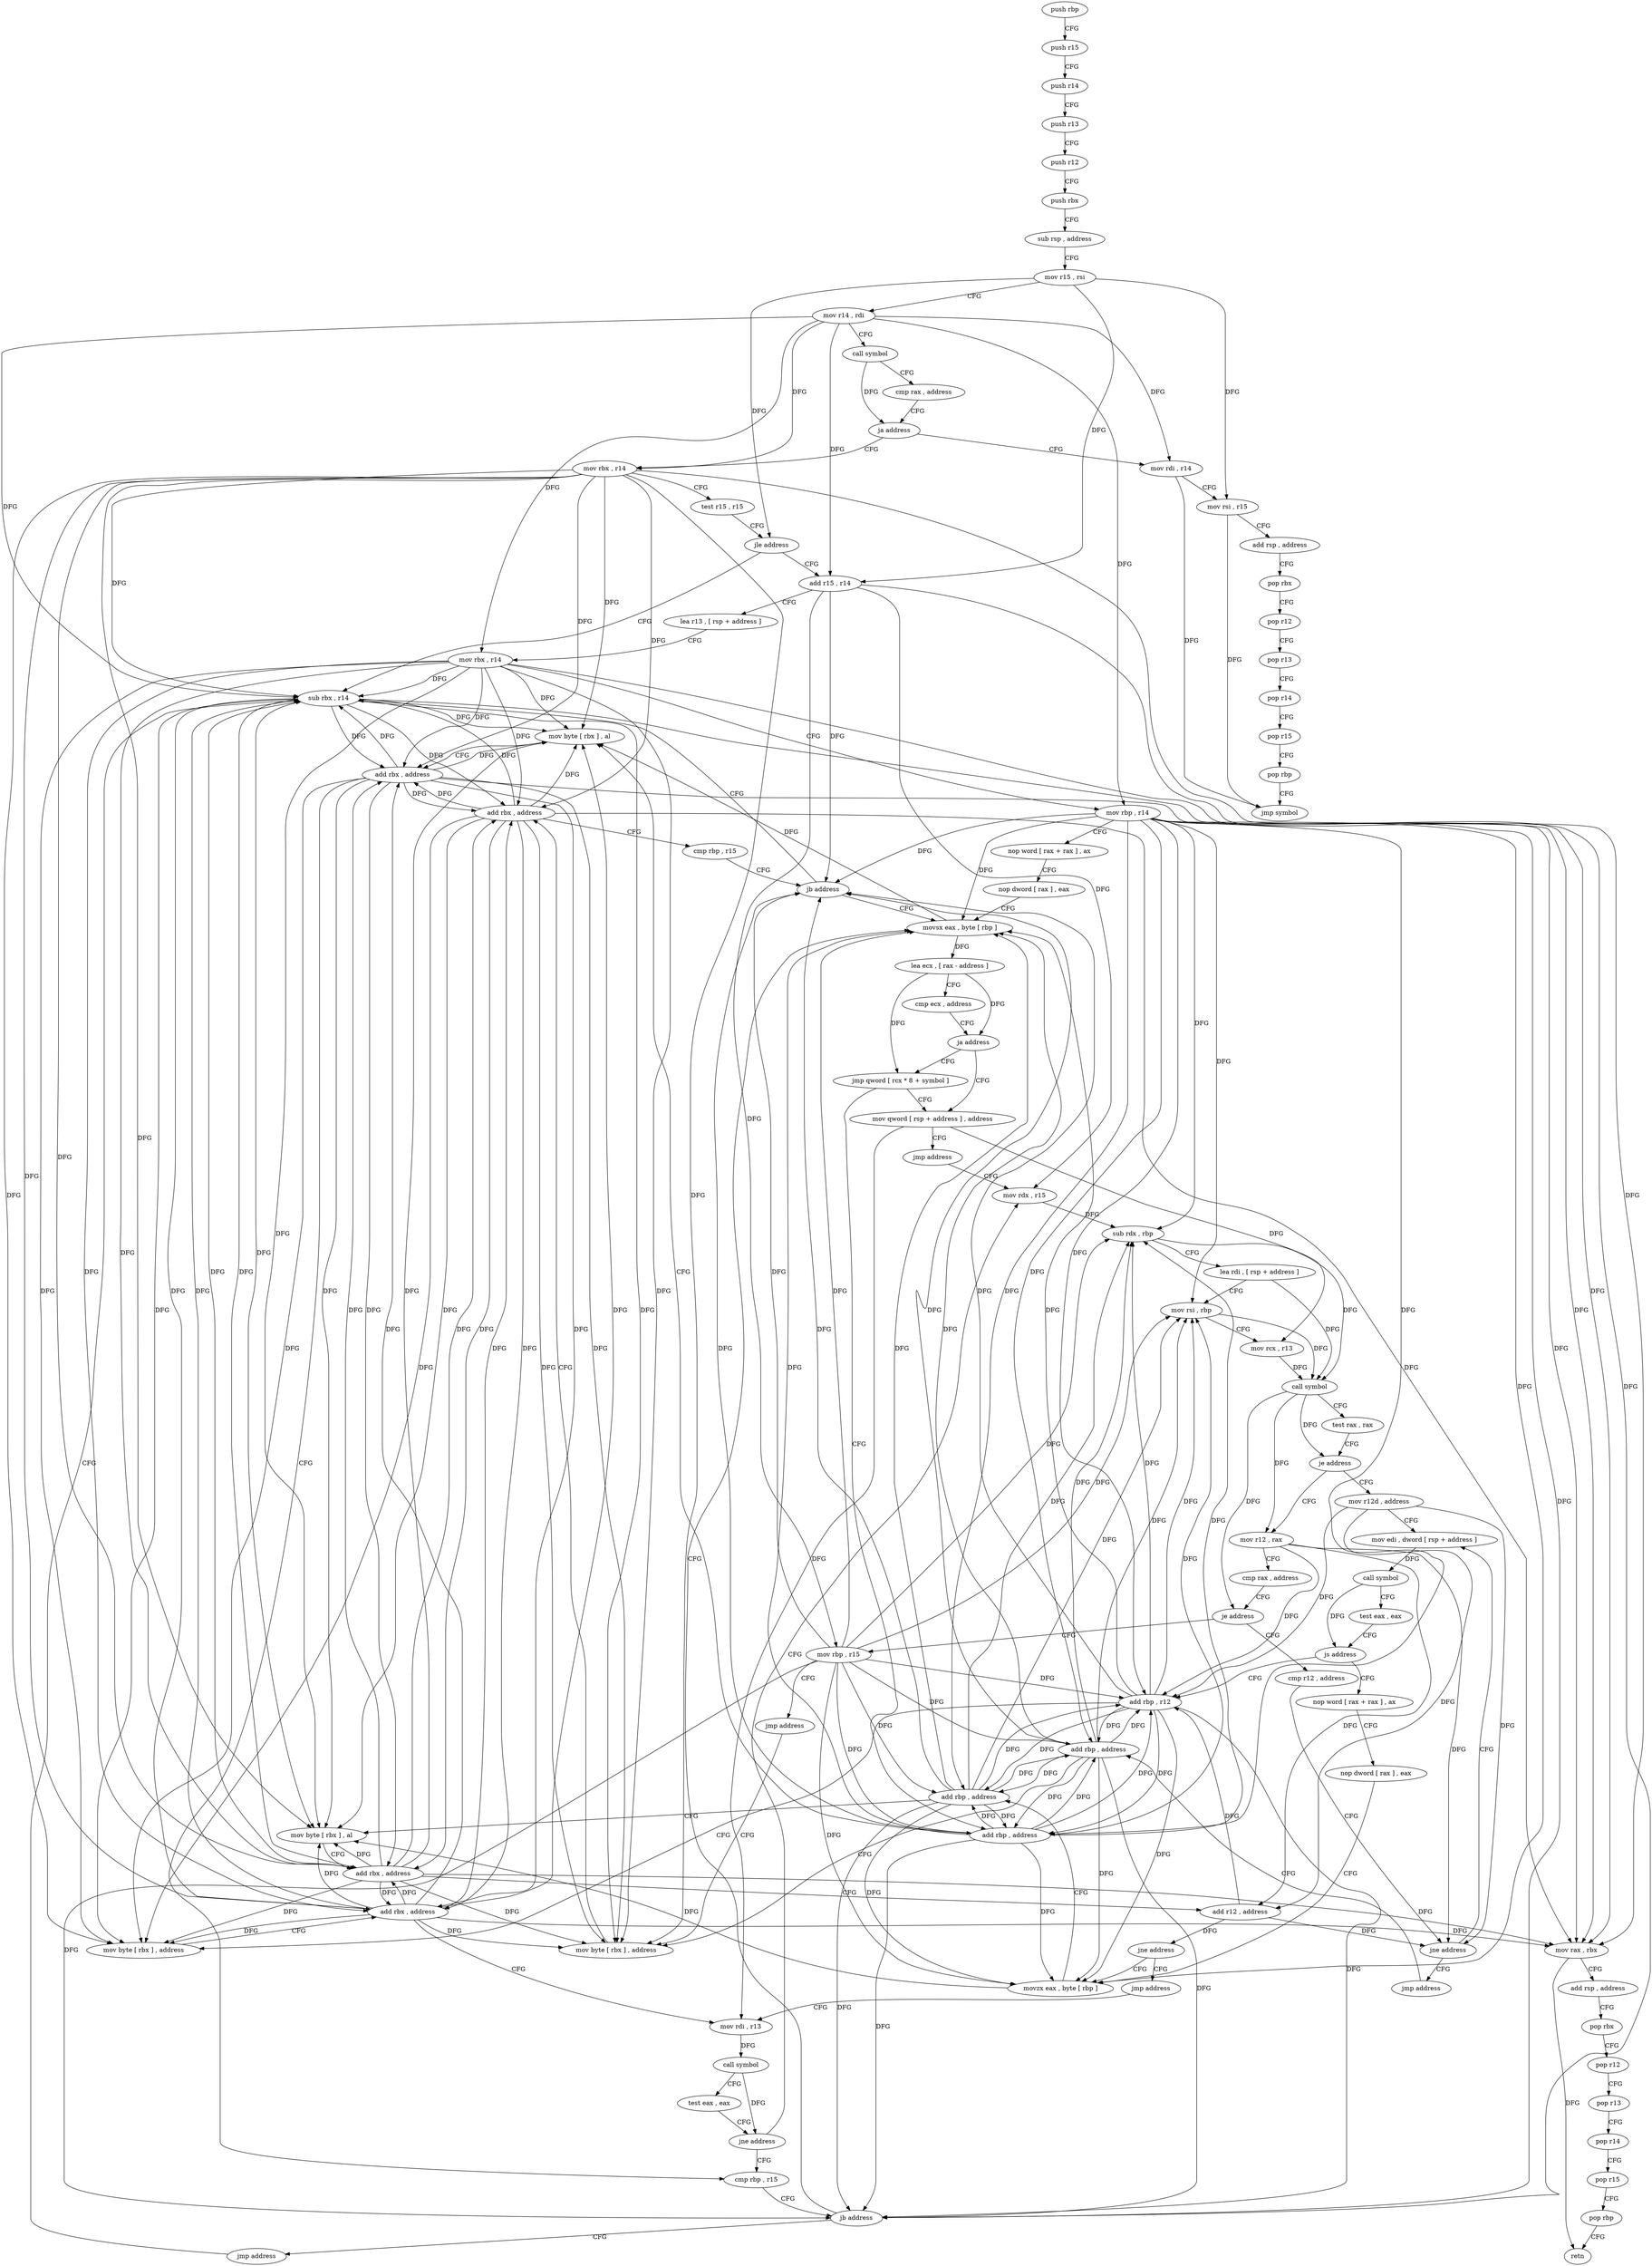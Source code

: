 digraph "func" {
"4258096" [label = "push rbp" ]
"4258097" [label = "push r15" ]
"4258099" [label = "push r14" ]
"4258101" [label = "push r13" ]
"4258103" [label = "push r12" ]
"4258105" [label = "push rbx" ]
"4258106" [label = "sub rsp , address" ]
"4258110" [label = "mov r15 , rsi" ]
"4258113" [label = "mov r14 , rdi" ]
"4258116" [label = "call symbol" ]
"4258121" [label = "cmp rax , address" ]
"4258125" [label = "ja address" ]
"4258152" [label = "mov rbx , r14" ]
"4258127" [label = "mov rdi , r14" ]
"4258155" [label = "test r15 , r15" ]
"4258158" [label = "jle address" ]
"4258415" [label = "sub rbx , r14" ]
"4258164" [label = "add r15 , r14" ]
"4258130" [label = "mov rsi , r15" ]
"4258133" [label = "add rsp , address" ]
"4258137" [label = "pop rbx" ]
"4258138" [label = "pop r12" ]
"4258140" [label = "pop r13" ]
"4258142" [label = "pop r14" ]
"4258144" [label = "pop r15" ]
"4258146" [label = "pop rbp" ]
"4258147" [label = "jmp symbol" ]
"4258418" [label = "mov rax , rbx" ]
"4258421" [label = "add rsp , address" ]
"4258425" [label = "pop rbx" ]
"4258426" [label = "pop r12" ]
"4258428" [label = "pop r13" ]
"4258430" [label = "pop r14" ]
"4258432" [label = "pop r15" ]
"4258434" [label = "pop rbp" ]
"4258435" [label = "retn" ]
"4258167" [label = "lea r13 , [ rsp + address ]" ]
"4258172" [label = "mov rbx , r14" ]
"4258175" [label = "mov rbp , r14" ]
"4258178" [label = "nop word [ rax + rax ] , ax" ]
"4258188" [label = "nop dword [ rax ] , eax" ]
"4258192" [label = "movsx eax , byte [ rbp ]" ]
"4258231" [label = "mov qword [ rsp + address ] , address" ]
"4258240" [label = "jmp address" ]
"4258278" [label = "mov rdx , r15" ]
"4258204" [label = "jmp qword [ rcx * 8 + symbol ]" ]
"4258211" [label = "add rbp , address" ]
"4258281" [label = "sub rdx , rbp" ]
"4258284" [label = "lea rdi , [ rsp + address ]" ]
"4258289" [label = "mov rsi , rbp" ]
"4258292" [label = "mov rcx , r13" ]
"4258295" [label = "call symbol" ]
"4258300" [label = "test rax , rax" ]
"4258303" [label = "je address" ]
"4258336" [label = "mov r12d , address" ]
"4258305" [label = "mov r12 , rax" ]
"4258215" [label = "mov byte [ rbx ] , al" ]
"4258217" [label = "add rbx , address" ]
"4258221" [label = "cmp rbp , r15" ]
"4258342" [label = "mov edi , dword [ rsp + address ]" ]
"4258308" [label = "cmp rax , address" ]
"4258312" [label = "je address" ]
"4258390" [label = "mov rbp , r15" ]
"4258314" [label = "cmp r12 , address" ]
"4258196" [label = "lea ecx , [ rax - address ]" ]
"4258199" [label = "cmp ecx , address" ]
"4258202" [label = "ja address" ]
"4258226" [label = "jmp address" ]
"4258256" [label = "add rbp , r12" ]
"4258259" [label = "mov byte [ rbx ] , address" ]
"4258262" [label = "add rbx , address" ]
"4258266" [label = "mov rdi , r13" ]
"4258355" [label = "nop word [ rax + rax ] , ax" ]
"4258365" [label = "nop dword [ rax ] , eax" ]
"4258368" [label = "movzx eax , byte [ rbp ]" ]
"4258393" [label = "jmp address" ]
"4258399" [label = "mov byte [ rbx ] , address" ]
"4258318" [label = "jne address" ]
"4258320" [label = "jmp address" ]
"4258224" [label = "jb address" ]
"4258372" [label = "add rbp , address" ]
"4258376" [label = "mov byte [ rbx ] , al" ]
"4258378" [label = "add rbx , address" ]
"4258382" [label = "add r12 , address" ]
"4258386" [label = "jne address" ]
"4258388" [label = "jmp address" ]
"4258402" [label = "add rbx , address" ]
"4258406" [label = "cmp rbp , r15" ]
"4258409" [label = "jb address" ]
"4258346" [label = "call symbol" ]
"4258351" [label = "test eax , eax" ]
"4258353" [label = "js address" ]
"4258395" [label = "add rbp , address" ]
"4258269" [label = "call symbol" ]
"4258274" [label = "test eax , eax" ]
"4258276" [label = "jne address" ]
"4258096" -> "4258097" [ label = "CFG" ]
"4258097" -> "4258099" [ label = "CFG" ]
"4258099" -> "4258101" [ label = "CFG" ]
"4258101" -> "4258103" [ label = "CFG" ]
"4258103" -> "4258105" [ label = "CFG" ]
"4258105" -> "4258106" [ label = "CFG" ]
"4258106" -> "4258110" [ label = "CFG" ]
"4258110" -> "4258113" [ label = "CFG" ]
"4258110" -> "4258158" [ label = "DFG" ]
"4258110" -> "4258130" [ label = "DFG" ]
"4258110" -> "4258164" [ label = "DFG" ]
"4258113" -> "4258116" [ label = "CFG" ]
"4258113" -> "4258152" [ label = "DFG" ]
"4258113" -> "4258127" [ label = "DFG" ]
"4258113" -> "4258415" [ label = "DFG" ]
"4258113" -> "4258164" [ label = "DFG" ]
"4258113" -> "4258172" [ label = "DFG" ]
"4258113" -> "4258175" [ label = "DFG" ]
"4258116" -> "4258121" [ label = "CFG" ]
"4258116" -> "4258125" [ label = "DFG" ]
"4258121" -> "4258125" [ label = "CFG" ]
"4258125" -> "4258152" [ label = "CFG" ]
"4258125" -> "4258127" [ label = "CFG" ]
"4258152" -> "4258155" [ label = "CFG" ]
"4258152" -> "4258415" [ label = "DFG" ]
"4258152" -> "4258418" [ label = "DFG" ]
"4258152" -> "4258215" [ label = "DFG" ]
"4258152" -> "4258217" [ label = "DFG" ]
"4258152" -> "4258259" [ label = "DFG" ]
"4258152" -> "4258262" [ label = "DFG" ]
"4258152" -> "4258399" [ label = "DFG" ]
"4258152" -> "4258402" [ label = "DFG" ]
"4258152" -> "4258376" [ label = "DFG" ]
"4258152" -> "4258378" [ label = "DFG" ]
"4258127" -> "4258130" [ label = "CFG" ]
"4258127" -> "4258147" [ label = "DFG" ]
"4258155" -> "4258158" [ label = "CFG" ]
"4258158" -> "4258415" [ label = "CFG" ]
"4258158" -> "4258164" [ label = "CFG" ]
"4258415" -> "4258418" [ label = "DFG" ]
"4258415" -> "4258215" [ label = "DFG" ]
"4258415" -> "4258217" [ label = "DFG" ]
"4258415" -> "4258259" [ label = "DFG" ]
"4258415" -> "4258262" [ label = "DFG" ]
"4258415" -> "4258399" [ label = "DFG" ]
"4258415" -> "4258402" [ label = "DFG" ]
"4258415" -> "4258376" [ label = "DFG" ]
"4258415" -> "4258378" [ label = "DFG" ]
"4258164" -> "4258167" [ label = "CFG" ]
"4258164" -> "4258278" [ label = "DFG" ]
"4258164" -> "4258224" [ label = "DFG" ]
"4258164" -> "4258390" [ label = "DFG" ]
"4258164" -> "4258409" [ label = "DFG" ]
"4258130" -> "4258133" [ label = "CFG" ]
"4258130" -> "4258147" [ label = "DFG" ]
"4258133" -> "4258137" [ label = "CFG" ]
"4258137" -> "4258138" [ label = "CFG" ]
"4258138" -> "4258140" [ label = "CFG" ]
"4258140" -> "4258142" [ label = "CFG" ]
"4258142" -> "4258144" [ label = "CFG" ]
"4258144" -> "4258146" [ label = "CFG" ]
"4258146" -> "4258147" [ label = "CFG" ]
"4258418" -> "4258421" [ label = "CFG" ]
"4258418" -> "4258435" [ label = "DFG" ]
"4258421" -> "4258425" [ label = "CFG" ]
"4258425" -> "4258426" [ label = "CFG" ]
"4258426" -> "4258428" [ label = "CFG" ]
"4258428" -> "4258430" [ label = "CFG" ]
"4258430" -> "4258432" [ label = "CFG" ]
"4258432" -> "4258434" [ label = "CFG" ]
"4258434" -> "4258435" [ label = "CFG" ]
"4258167" -> "4258172" [ label = "CFG" ]
"4258172" -> "4258175" [ label = "CFG" ]
"4258172" -> "4258418" [ label = "DFG" ]
"4258172" -> "4258415" [ label = "DFG" ]
"4258172" -> "4258215" [ label = "DFG" ]
"4258172" -> "4258217" [ label = "DFG" ]
"4258172" -> "4258259" [ label = "DFG" ]
"4258172" -> "4258262" [ label = "DFG" ]
"4258172" -> "4258399" [ label = "DFG" ]
"4258172" -> "4258402" [ label = "DFG" ]
"4258172" -> "4258376" [ label = "DFG" ]
"4258172" -> "4258378" [ label = "DFG" ]
"4258175" -> "4258178" [ label = "CFG" ]
"4258175" -> "4258192" [ label = "DFG" ]
"4258175" -> "4258281" [ label = "DFG" ]
"4258175" -> "4258289" [ label = "DFG" ]
"4258175" -> "4258211" [ label = "DFG" ]
"4258175" -> "4258224" [ label = "DFG" ]
"4258175" -> "4258256" [ label = "DFG" ]
"4258175" -> "4258409" [ label = "DFG" ]
"4258175" -> "4258368" [ label = "DFG" ]
"4258175" -> "4258372" [ label = "DFG" ]
"4258175" -> "4258395" [ label = "DFG" ]
"4258178" -> "4258188" [ label = "CFG" ]
"4258188" -> "4258192" [ label = "CFG" ]
"4258192" -> "4258196" [ label = "DFG" ]
"4258192" -> "4258215" [ label = "DFG" ]
"4258231" -> "4258240" [ label = "CFG" ]
"4258231" -> "4258292" [ label = "DFG" ]
"4258231" -> "4258266" [ label = "DFG" ]
"4258240" -> "4258278" [ label = "CFG" ]
"4258278" -> "4258281" [ label = "DFG" ]
"4258204" -> "4258211" [ label = "CFG" ]
"4258204" -> "4258231" [ label = "CFG" ]
"4258211" -> "4258215" [ label = "CFG" ]
"4258211" -> "4258192" [ label = "DFG" ]
"4258211" -> "4258281" [ label = "DFG" ]
"4258211" -> "4258289" [ label = "DFG" ]
"4258211" -> "4258224" [ label = "DFG" ]
"4258211" -> "4258256" [ label = "DFG" ]
"4258211" -> "4258409" [ label = "DFG" ]
"4258211" -> "4258368" [ label = "DFG" ]
"4258211" -> "4258372" [ label = "DFG" ]
"4258211" -> "4258395" [ label = "DFG" ]
"4258281" -> "4258284" [ label = "CFG" ]
"4258281" -> "4258295" [ label = "DFG" ]
"4258284" -> "4258289" [ label = "CFG" ]
"4258284" -> "4258295" [ label = "DFG" ]
"4258289" -> "4258292" [ label = "CFG" ]
"4258289" -> "4258295" [ label = "DFG" ]
"4258292" -> "4258295" [ label = "DFG" ]
"4258295" -> "4258300" [ label = "CFG" ]
"4258295" -> "4258303" [ label = "DFG" ]
"4258295" -> "4258305" [ label = "DFG" ]
"4258295" -> "4258312" [ label = "DFG" ]
"4258300" -> "4258303" [ label = "CFG" ]
"4258303" -> "4258336" [ label = "CFG" ]
"4258303" -> "4258305" [ label = "CFG" ]
"4258336" -> "4258342" [ label = "CFG" ]
"4258336" -> "4258318" [ label = "DFG" ]
"4258336" -> "4258256" [ label = "DFG" ]
"4258336" -> "4258382" [ label = "DFG" ]
"4258305" -> "4258308" [ label = "CFG" ]
"4258305" -> "4258318" [ label = "DFG" ]
"4258305" -> "4258256" [ label = "DFG" ]
"4258305" -> "4258382" [ label = "DFG" ]
"4258215" -> "4258217" [ label = "CFG" ]
"4258217" -> "4258221" [ label = "CFG" ]
"4258217" -> "4258418" [ label = "DFG" ]
"4258217" -> "4258415" [ label = "DFG" ]
"4258217" -> "4258215" [ label = "DFG" ]
"4258217" -> "4258259" [ label = "DFG" ]
"4258217" -> "4258262" [ label = "DFG" ]
"4258217" -> "4258399" [ label = "DFG" ]
"4258217" -> "4258402" [ label = "DFG" ]
"4258217" -> "4258376" [ label = "DFG" ]
"4258217" -> "4258378" [ label = "DFG" ]
"4258221" -> "4258224" [ label = "CFG" ]
"4258342" -> "4258346" [ label = "DFG" ]
"4258308" -> "4258312" [ label = "CFG" ]
"4258312" -> "4258390" [ label = "CFG" ]
"4258312" -> "4258314" [ label = "CFG" ]
"4258390" -> "4258393" [ label = "CFG" ]
"4258390" -> "4258192" [ label = "DFG" ]
"4258390" -> "4258281" [ label = "DFG" ]
"4258390" -> "4258289" [ label = "DFG" ]
"4258390" -> "4258211" [ label = "DFG" ]
"4258390" -> "4258224" [ label = "DFG" ]
"4258390" -> "4258256" [ label = "DFG" ]
"4258390" -> "4258409" [ label = "DFG" ]
"4258390" -> "4258368" [ label = "DFG" ]
"4258390" -> "4258372" [ label = "DFG" ]
"4258390" -> "4258395" [ label = "DFG" ]
"4258314" -> "4258318" [ label = "CFG" ]
"4258196" -> "4258199" [ label = "CFG" ]
"4258196" -> "4258202" [ label = "DFG" ]
"4258196" -> "4258204" [ label = "DFG" ]
"4258199" -> "4258202" [ label = "CFG" ]
"4258202" -> "4258231" [ label = "CFG" ]
"4258202" -> "4258204" [ label = "CFG" ]
"4258226" -> "4258415" [ label = "CFG" ]
"4258256" -> "4258259" [ label = "CFG" ]
"4258256" -> "4258192" [ label = "DFG" ]
"4258256" -> "4258281" [ label = "DFG" ]
"4258256" -> "4258289" [ label = "DFG" ]
"4258256" -> "4258211" [ label = "DFG" ]
"4258256" -> "4258224" [ label = "DFG" ]
"4258256" -> "4258409" [ label = "DFG" ]
"4258256" -> "4258368" [ label = "DFG" ]
"4258256" -> "4258372" [ label = "DFG" ]
"4258256" -> "4258395" [ label = "DFG" ]
"4258259" -> "4258262" [ label = "CFG" ]
"4258262" -> "4258266" [ label = "CFG" ]
"4258262" -> "4258418" [ label = "DFG" ]
"4258262" -> "4258217" [ label = "DFG" ]
"4258262" -> "4258259" [ label = "DFG" ]
"4258262" -> "4258415" [ label = "DFG" ]
"4258262" -> "4258215" [ label = "DFG" ]
"4258262" -> "4258399" [ label = "DFG" ]
"4258262" -> "4258402" [ label = "DFG" ]
"4258262" -> "4258376" [ label = "DFG" ]
"4258262" -> "4258378" [ label = "DFG" ]
"4258266" -> "4258269" [ label = "DFG" ]
"4258355" -> "4258365" [ label = "CFG" ]
"4258365" -> "4258368" [ label = "CFG" ]
"4258368" -> "4258372" [ label = "CFG" ]
"4258368" -> "4258376" [ label = "DFG" ]
"4258393" -> "4258399" [ label = "CFG" ]
"4258399" -> "4258402" [ label = "CFG" ]
"4258318" -> "4258342" [ label = "CFG" ]
"4258318" -> "4258320" [ label = "CFG" ]
"4258320" -> "4258395" [ label = "CFG" ]
"4258224" -> "4258192" [ label = "CFG" ]
"4258224" -> "4258226" [ label = "CFG" ]
"4258372" -> "4258376" [ label = "CFG" ]
"4258372" -> "4258192" [ label = "DFG" ]
"4258372" -> "4258281" [ label = "DFG" ]
"4258372" -> "4258289" [ label = "DFG" ]
"4258372" -> "4258211" [ label = "DFG" ]
"4258372" -> "4258368" [ label = "DFG" ]
"4258372" -> "4258224" [ label = "DFG" ]
"4258372" -> "4258256" [ label = "DFG" ]
"4258372" -> "4258409" [ label = "DFG" ]
"4258372" -> "4258395" [ label = "DFG" ]
"4258376" -> "4258378" [ label = "CFG" ]
"4258378" -> "4258382" [ label = "CFG" ]
"4258378" -> "4258418" [ label = "DFG" ]
"4258378" -> "4258217" [ label = "DFG" ]
"4258378" -> "4258259" [ label = "DFG" ]
"4258378" -> "4258262" [ label = "DFG" ]
"4258378" -> "4258399" [ label = "DFG" ]
"4258378" -> "4258402" [ label = "DFG" ]
"4258378" -> "4258415" [ label = "DFG" ]
"4258378" -> "4258215" [ label = "DFG" ]
"4258378" -> "4258376" [ label = "DFG" ]
"4258382" -> "4258386" [ label = "DFG" ]
"4258382" -> "4258318" [ label = "DFG" ]
"4258382" -> "4258256" [ label = "DFG" ]
"4258386" -> "4258368" [ label = "CFG" ]
"4258386" -> "4258388" [ label = "CFG" ]
"4258388" -> "4258266" [ label = "CFG" ]
"4258402" -> "4258406" [ label = "CFG" ]
"4258402" -> "4258418" [ label = "DFG" ]
"4258402" -> "4258217" [ label = "DFG" ]
"4258402" -> "4258259" [ label = "DFG" ]
"4258402" -> "4258262" [ label = "DFG" ]
"4258402" -> "4258399" [ label = "DFG" ]
"4258402" -> "4258415" [ label = "DFG" ]
"4258402" -> "4258215" [ label = "DFG" ]
"4258402" -> "4258376" [ label = "DFG" ]
"4258402" -> "4258378" [ label = "DFG" ]
"4258406" -> "4258409" [ label = "CFG" ]
"4258409" -> "4258192" [ label = "CFG" ]
"4258409" -> "4258415" [ label = "CFG" ]
"4258346" -> "4258351" [ label = "CFG" ]
"4258346" -> "4258353" [ label = "DFG" ]
"4258351" -> "4258353" [ label = "CFG" ]
"4258353" -> "4258256" [ label = "CFG" ]
"4258353" -> "4258355" [ label = "CFG" ]
"4258395" -> "4258399" [ label = "CFG" ]
"4258395" -> "4258192" [ label = "DFG" ]
"4258395" -> "4258281" [ label = "DFG" ]
"4258395" -> "4258289" [ label = "DFG" ]
"4258395" -> "4258211" [ label = "DFG" ]
"4258395" -> "4258368" [ label = "DFG" ]
"4258395" -> "4258372" [ label = "DFG" ]
"4258395" -> "4258224" [ label = "DFG" ]
"4258395" -> "4258256" [ label = "DFG" ]
"4258395" -> "4258409" [ label = "DFG" ]
"4258269" -> "4258274" [ label = "CFG" ]
"4258269" -> "4258276" [ label = "DFG" ]
"4258274" -> "4258276" [ label = "CFG" ]
"4258276" -> "4258221" [ label = "CFG" ]
"4258276" -> "4258278" [ label = "CFG" ]
}
